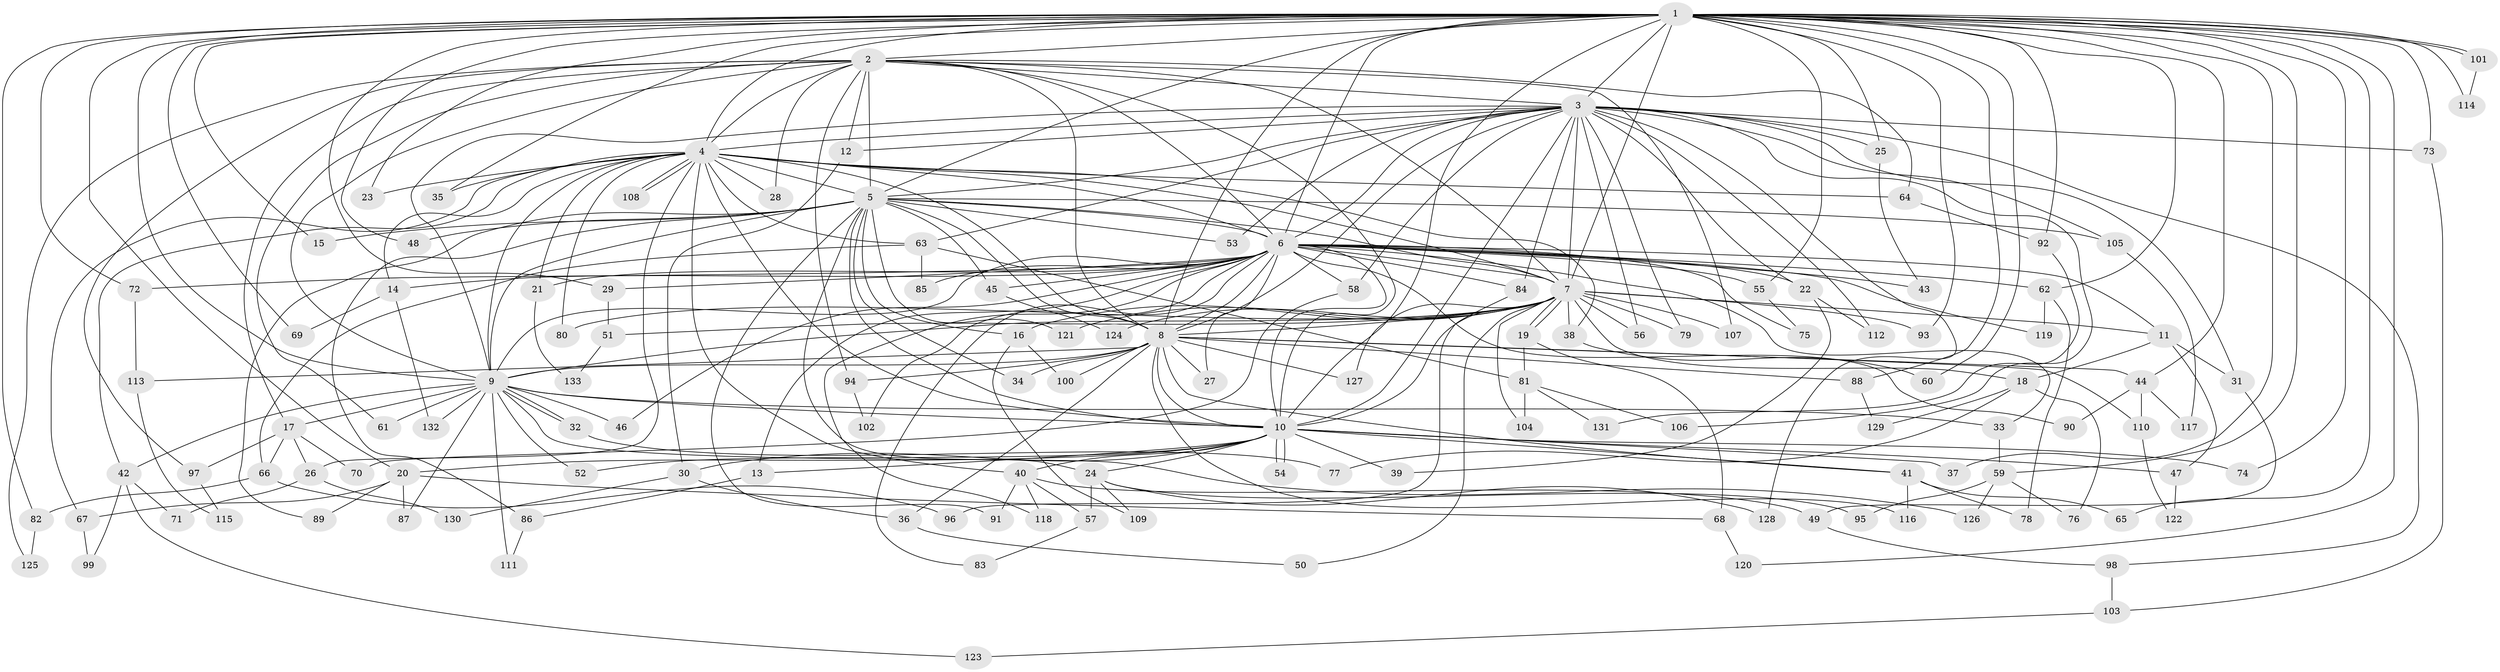 // coarse degree distribution, {29: 0.012658227848101266, 17: 0.012658227848101266, 22: 0.012658227848101266, 21: 0.02531645569620253, 18: 0.012658227848101266, 28: 0.012658227848101266, 24: 0.02531645569620253, 16: 0.012658227848101266, 5: 0.12658227848101267, 4: 0.0759493670886076, 6: 0.02531645569620253, 3: 0.25316455696202533, 2: 0.3924050632911392}
// Generated by graph-tools (version 1.1) at 2025/17/03/04/25 18:17:30]
// undirected, 133 vertices, 291 edges
graph export_dot {
graph [start="1"]
  node [color=gray90,style=filled];
  1;
  2;
  3;
  4;
  5;
  6;
  7;
  8;
  9;
  10;
  11;
  12;
  13;
  14;
  15;
  16;
  17;
  18;
  19;
  20;
  21;
  22;
  23;
  24;
  25;
  26;
  27;
  28;
  29;
  30;
  31;
  32;
  33;
  34;
  35;
  36;
  37;
  38;
  39;
  40;
  41;
  42;
  43;
  44;
  45;
  46;
  47;
  48;
  49;
  50;
  51;
  52;
  53;
  54;
  55;
  56;
  57;
  58;
  59;
  60;
  61;
  62;
  63;
  64;
  65;
  66;
  67;
  68;
  69;
  70;
  71;
  72;
  73;
  74;
  75;
  76;
  77;
  78;
  79;
  80;
  81;
  82;
  83;
  84;
  85;
  86;
  87;
  88;
  89;
  90;
  91;
  92;
  93;
  94;
  95;
  96;
  97;
  98;
  99;
  100;
  101;
  102;
  103;
  104;
  105;
  106;
  107;
  108;
  109;
  110;
  111;
  112;
  113;
  114;
  115;
  116;
  117;
  118;
  119;
  120;
  121;
  122;
  123;
  124;
  125;
  126;
  127;
  128;
  129;
  130;
  131;
  132;
  133;
  1 -- 2;
  1 -- 3;
  1 -- 4;
  1 -- 5;
  1 -- 6;
  1 -- 7;
  1 -- 8;
  1 -- 9;
  1 -- 10;
  1 -- 15;
  1 -- 20;
  1 -- 23;
  1 -- 25;
  1 -- 29;
  1 -- 35;
  1 -- 37;
  1 -- 44;
  1 -- 48;
  1 -- 55;
  1 -- 59;
  1 -- 60;
  1 -- 62;
  1 -- 65;
  1 -- 69;
  1 -- 72;
  1 -- 73;
  1 -- 74;
  1 -- 82;
  1 -- 88;
  1 -- 92;
  1 -- 93;
  1 -- 101;
  1 -- 101;
  1 -- 114;
  1 -- 120;
  2 -- 3;
  2 -- 4;
  2 -- 5;
  2 -- 6;
  2 -- 7;
  2 -- 8;
  2 -- 9;
  2 -- 10;
  2 -- 12;
  2 -- 17;
  2 -- 28;
  2 -- 61;
  2 -- 64;
  2 -- 94;
  2 -- 97;
  2 -- 107;
  2 -- 125;
  3 -- 4;
  3 -- 5;
  3 -- 6;
  3 -- 7;
  3 -- 8;
  3 -- 9;
  3 -- 10;
  3 -- 12;
  3 -- 22;
  3 -- 25;
  3 -- 31;
  3 -- 53;
  3 -- 56;
  3 -- 58;
  3 -- 63;
  3 -- 73;
  3 -- 79;
  3 -- 84;
  3 -- 98;
  3 -- 105;
  3 -- 106;
  3 -- 112;
  3 -- 128;
  4 -- 5;
  4 -- 6;
  4 -- 7;
  4 -- 8;
  4 -- 9;
  4 -- 10;
  4 -- 14;
  4 -- 21;
  4 -- 23;
  4 -- 26;
  4 -- 28;
  4 -- 35;
  4 -- 38;
  4 -- 40;
  4 -- 42;
  4 -- 63;
  4 -- 64;
  4 -- 67;
  4 -- 80;
  4 -- 108;
  4 -- 108;
  5 -- 6;
  5 -- 7;
  5 -- 8;
  5 -- 9;
  5 -- 10;
  5 -- 15;
  5 -- 16;
  5 -- 24;
  5 -- 34;
  5 -- 45;
  5 -- 48;
  5 -- 53;
  5 -- 86;
  5 -- 89;
  5 -- 91;
  5 -- 105;
  5 -- 121;
  6 -- 7;
  6 -- 8;
  6 -- 9;
  6 -- 10;
  6 -- 11;
  6 -- 13;
  6 -- 14;
  6 -- 21;
  6 -- 22;
  6 -- 27;
  6 -- 29;
  6 -- 33;
  6 -- 43;
  6 -- 45;
  6 -- 46;
  6 -- 55;
  6 -- 58;
  6 -- 62;
  6 -- 72;
  6 -- 75;
  6 -- 83;
  6 -- 84;
  6 -- 85;
  6 -- 90;
  6 -- 102;
  6 -- 118;
  6 -- 119;
  7 -- 8;
  7 -- 9;
  7 -- 10;
  7 -- 11;
  7 -- 16;
  7 -- 18;
  7 -- 19;
  7 -- 19;
  7 -- 38;
  7 -- 50;
  7 -- 51;
  7 -- 56;
  7 -- 79;
  7 -- 80;
  7 -- 93;
  7 -- 104;
  7 -- 107;
  7 -- 121;
  7 -- 124;
  7 -- 127;
  8 -- 9;
  8 -- 10;
  8 -- 27;
  8 -- 34;
  8 -- 36;
  8 -- 41;
  8 -- 44;
  8 -- 88;
  8 -- 94;
  8 -- 100;
  8 -- 110;
  8 -- 113;
  8 -- 116;
  8 -- 127;
  9 -- 10;
  9 -- 17;
  9 -- 32;
  9 -- 32;
  9 -- 33;
  9 -- 42;
  9 -- 46;
  9 -- 52;
  9 -- 61;
  9 -- 87;
  9 -- 111;
  9 -- 126;
  9 -- 132;
  10 -- 13;
  10 -- 20;
  10 -- 24;
  10 -- 30;
  10 -- 37;
  10 -- 39;
  10 -- 40;
  10 -- 41;
  10 -- 47;
  10 -- 52;
  10 -- 54;
  10 -- 54;
  10 -- 74;
  11 -- 18;
  11 -- 31;
  11 -- 47;
  12 -- 30;
  13 -- 86;
  14 -- 69;
  14 -- 132;
  16 -- 100;
  16 -- 109;
  17 -- 26;
  17 -- 66;
  17 -- 70;
  17 -- 97;
  18 -- 76;
  18 -- 77;
  18 -- 129;
  19 -- 68;
  19 -- 81;
  20 -- 67;
  20 -- 68;
  20 -- 87;
  20 -- 89;
  21 -- 133;
  22 -- 39;
  22 -- 112;
  24 -- 57;
  24 -- 95;
  24 -- 109;
  24 -- 128;
  25 -- 43;
  26 -- 71;
  26 -- 130;
  29 -- 51;
  30 -- 36;
  30 -- 130;
  31 -- 49;
  32 -- 77;
  33 -- 59;
  36 -- 50;
  38 -- 60;
  40 -- 49;
  40 -- 57;
  40 -- 91;
  40 -- 118;
  41 -- 65;
  41 -- 78;
  41 -- 116;
  42 -- 71;
  42 -- 99;
  42 -- 123;
  44 -- 90;
  44 -- 110;
  44 -- 117;
  45 -- 124;
  47 -- 122;
  49 -- 98;
  51 -- 133;
  55 -- 75;
  57 -- 83;
  58 -- 70;
  59 -- 76;
  59 -- 95;
  59 -- 126;
  62 -- 78;
  62 -- 119;
  63 -- 66;
  63 -- 81;
  63 -- 85;
  64 -- 92;
  66 -- 82;
  66 -- 96;
  67 -- 99;
  68 -- 120;
  72 -- 113;
  73 -- 103;
  81 -- 104;
  81 -- 106;
  81 -- 131;
  82 -- 125;
  84 -- 96;
  86 -- 111;
  88 -- 129;
  92 -- 131;
  94 -- 102;
  97 -- 115;
  98 -- 103;
  101 -- 114;
  103 -- 123;
  105 -- 117;
  110 -- 122;
  113 -- 115;
}
